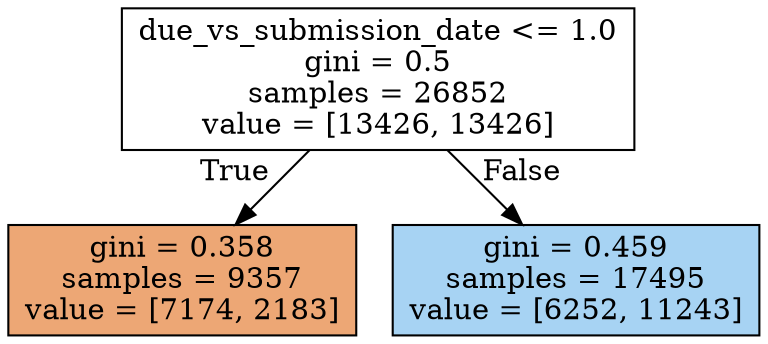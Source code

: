 digraph Tree {
node [shape=box, style="filled", color="black"] ;
0 [label="due_vs_submission_date <= 1.0\ngini = 0.5\nsamples = 26852\nvalue = [13426, 13426]", fillcolor="#e5813900"] ;
1 [label="gini = 0.358\nsamples = 9357\nvalue = [7174, 2183]", fillcolor="#e58139b1"] ;
0 -> 1 [labeldistance=2.5, labelangle=45, headlabel="True"] ;
2 [label="gini = 0.459\nsamples = 17495\nvalue = [6252, 11243]", fillcolor="#399de571"] ;
0 -> 2 [labeldistance=2.5, labelangle=-45, headlabel="False"] ;
}